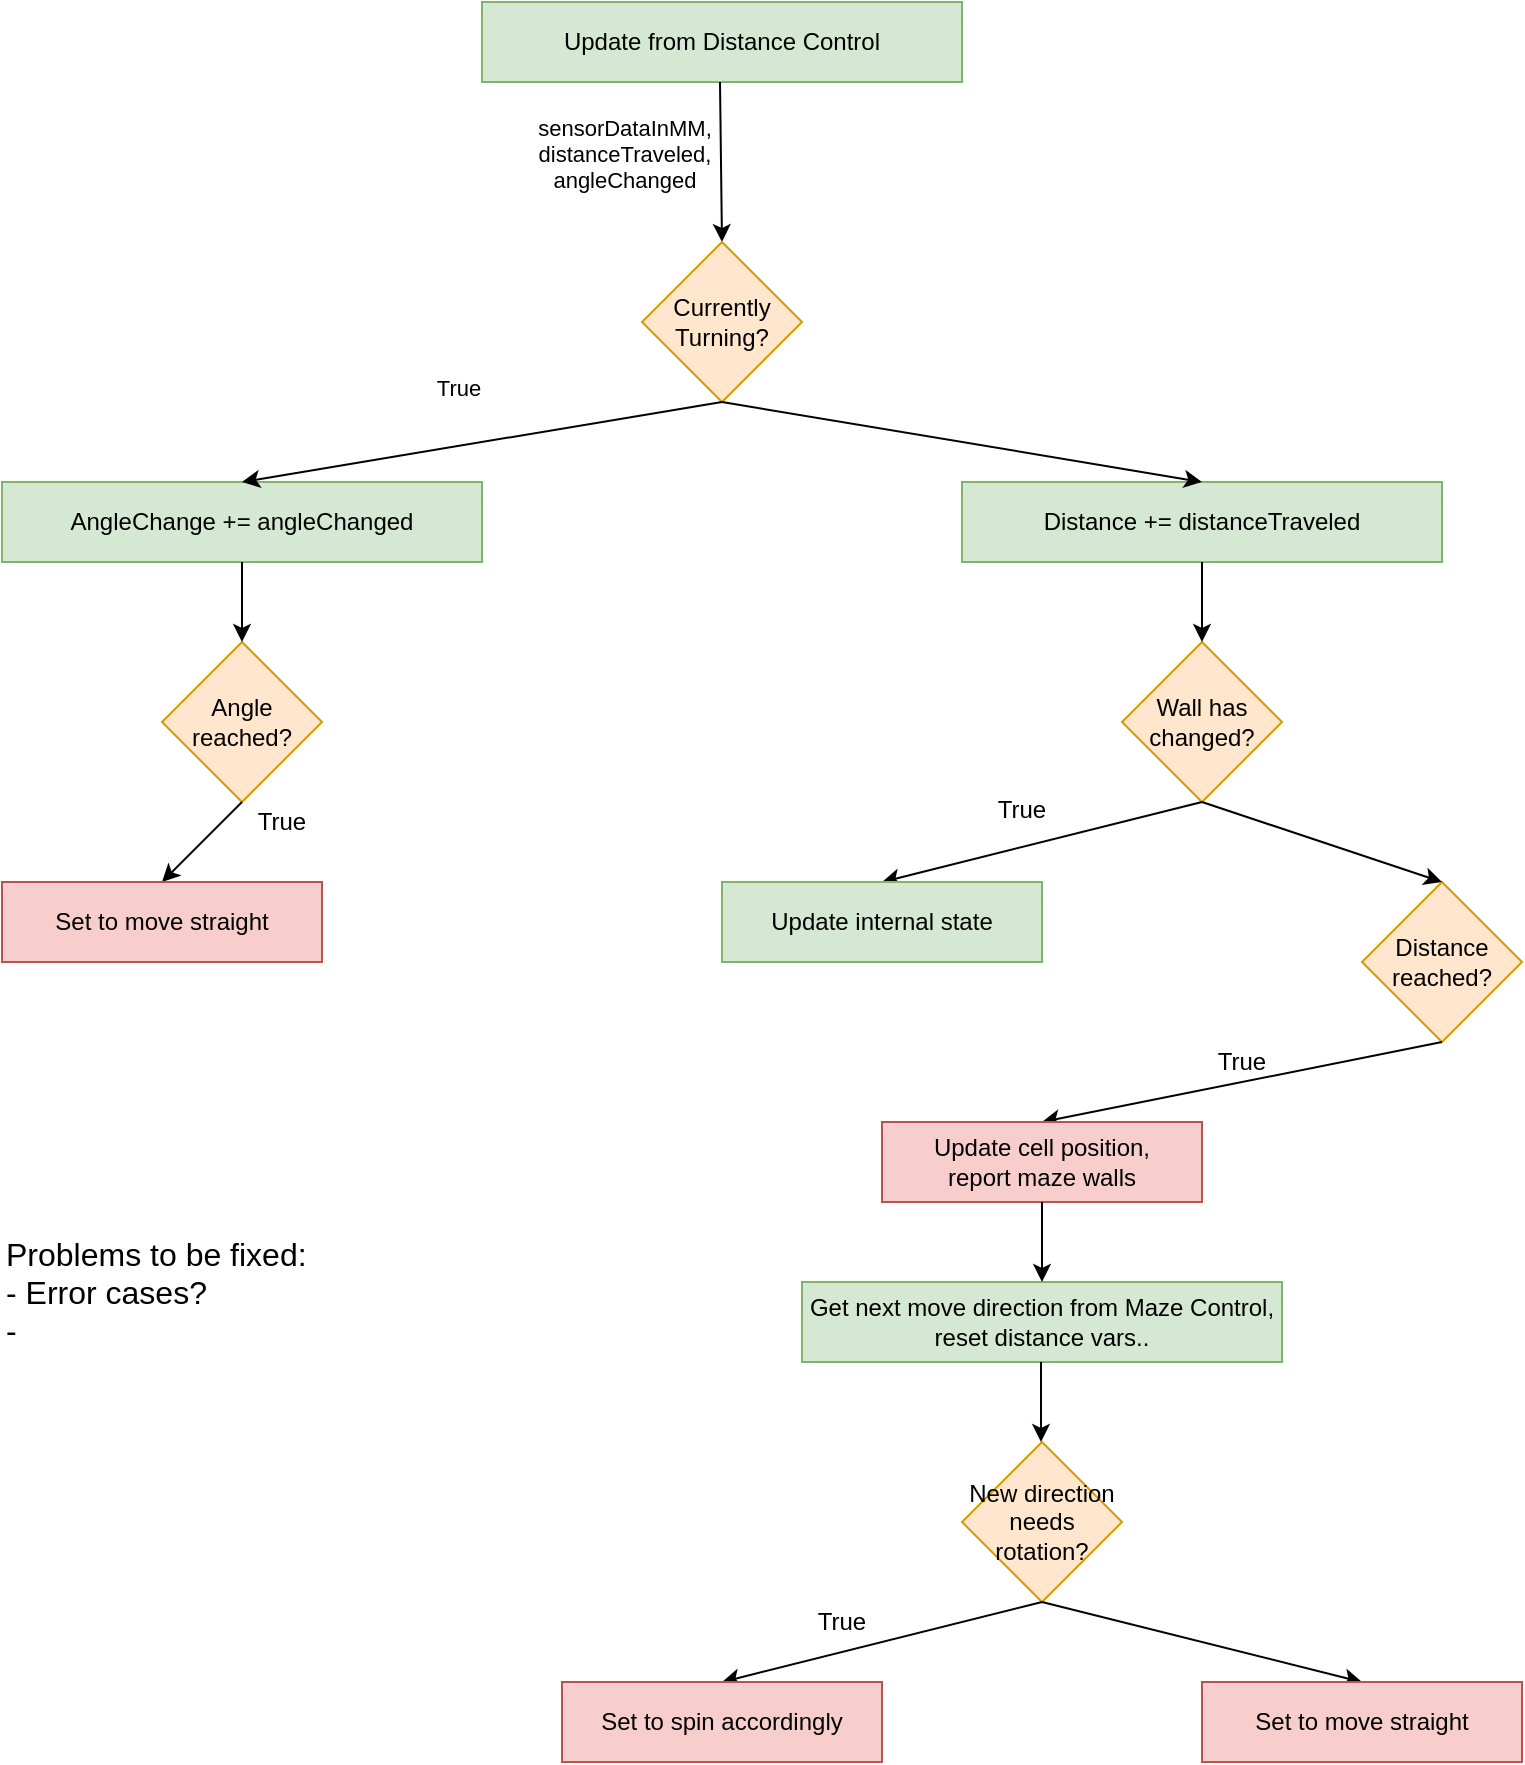 <mxfile version="14.4.8" type="device"><diagram id="zhvrsy8GT4eVC54TQwAV" name="Page-1"><mxGraphModel dx="1422" dy="803" grid="1" gridSize="10" guides="1" tooltips="1" connect="1" arrows="1" fold="1" page="1" pageScale="1" pageWidth="850" pageHeight="1100" math="0" shadow="0"><root><mxCell id="0"/><mxCell id="1" parent="0"/><mxCell id="CDTs4MyFWM2ux_Y4oE1e-9" value="Update from Distance Control" style="rounded=0;whiteSpace=wrap;html=1;fillColor=#d5e8d4;strokeColor=#82b366;" parent="1" vertex="1"><mxGeometry x="280" y="40" width="240" height="40" as="geometry"/></mxCell><mxCell id="CDTs4MyFWM2ux_Y4oE1e-18" style="edgeStyle=orthogonalEdgeStyle;rounded=0;orthogonalLoop=1;jettySize=auto;html=1;exitX=0.5;exitY=1;exitDx=0;exitDy=0;entryX=0.5;entryY=0;entryDx=0;entryDy=0;" parent="1" target="CDTs4MyFWM2ux_Y4oE1e-21" edge="1"><mxGeometry relative="1" as="geometry"><mxPoint x="399" y="80" as="sourcePoint"/><mxPoint x="400" y="210" as="targetPoint"/></mxGeometry></mxCell><mxCell id="CDTs4MyFWM2ux_Y4oE1e-19" value="&lt;div&gt;sensorDataInMM, &lt;br&gt;&lt;/div&gt;&lt;div&gt;distanceTraveled, &lt;br&gt;&lt;/div&gt;&lt;div&gt;angleChanged&lt;br&gt;&lt;/div&gt;" style="edgeLabel;html=1;align=center;verticalAlign=middle;resizable=0;points=[];" parent="CDTs4MyFWM2ux_Y4oE1e-18" vertex="1" connectable="0"><mxGeometry x="-0.122" y="1" relative="1" as="geometry"><mxPoint x="-50" as="offset"/></mxGeometry></mxCell><mxCell id="CDTs4MyFWM2ux_Y4oE1e-21" value="Currently Turning?" style="rhombus;whiteSpace=wrap;html=1;rounded=0;fillColor=#ffe6cc;strokeColor=#d79b00;" parent="1" vertex="1"><mxGeometry x="360" y="160" width="80" height="80" as="geometry"/></mxCell><mxCell id="CDTs4MyFWM2ux_Y4oE1e-22" value="AngleChange += angleChanged" style="rounded=0;whiteSpace=wrap;html=1;fillColor=#d5e8d4;strokeColor=#82b366;" parent="1" vertex="1"><mxGeometry x="40" y="280" width="240" height="40" as="geometry"/></mxCell><mxCell id="CDTs4MyFWM2ux_Y4oE1e-23" value="" style="endArrow=classic;html=1;exitX=0.5;exitY=1;exitDx=0;exitDy=0;entryX=0.5;entryY=0;entryDx=0;entryDy=0;" parent="1" source="CDTs4MyFWM2ux_Y4oE1e-21" target="CDTs4MyFWM2ux_Y4oE1e-22" edge="1"><mxGeometry width="50" height="50" relative="1" as="geometry"><mxPoint x="360" y="290" as="sourcePoint"/><mxPoint x="410" y="240" as="targetPoint"/></mxGeometry></mxCell><mxCell id="CDTs4MyFWM2ux_Y4oE1e-24" value="True" style="edgeLabel;html=1;align=center;verticalAlign=middle;resizable=0;points=[];" parent="1" vertex="1" connectable="0"><mxGeometry x="270" y="272" as="geometry"><mxPoint x="-2" y="-39" as="offset"/></mxGeometry></mxCell><mxCell id="CDTs4MyFWM2ux_Y4oE1e-25" value="Distance += distanceTraveled" style="rounded=0;whiteSpace=wrap;html=1;fillColor=#d5e8d4;strokeColor=#82b366;" parent="1" vertex="1"><mxGeometry x="520" y="280" width="240" height="40" as="geometry"/></mxCell><mxCell id="CDTs4MyFWM2ux_Y4oE1e-26" value="" style="endArrow=classic;html=1;exitX=0.5;exitY=1;exitDx=0;exitDy=0;entryX=0.5;entryY=0;entryDx=0;entryDy=0;" parent="1" source="CDTs4MyFWM2ux_Y4oE1e-21" target="CDTs4MyFWM2ux_Y4oE1e-25" edge="1"><mxGeometry width="50" height="50" relative="1" as="geometry"><mxPoint x="380" y="220" as="sourcePoint"/><mxPoint x="410" y="240" as="targetPoint"/></mxGeometry></mxCell><mxCell id="CDTs4MyFWM2ux_Y4oE1e-27" value="Angle reached?" style="rhombus;whiteSpace=wrap;html=1;rounded=0;fillColor=#ffe6cc;strokeColor=#d79b00;" parent="1" vertex="1"><mxGeometry x="120" y="360" width="80" height="80" as="geometry"/></mxCell><mxCell id="CDTs4MyFWM2ux_Y4oE1e-28" value="" style="endArrow=classic;html=1;exitX=0.5;exitY=1;exitDx=0;exitDy=0;entryX=0.5;entryY=0;entryDx=0;entryDy=0;" parent="1" source="CDTs4MyFWM2ux_Y4oE1e-22" target="CDTs4MyFWM2ux_Y4oE1e-27" edge="1"><mxGeometry width="50" height="50" relative="1" as="geometry"><mxPoint x="360" y="410" as="sourcePoint"/><mxPoint x="410" y="360" as="targetPoint"/></mxGeometry></mxCell><mxCell id="CDTs4MyFWM2ux_Y4oE1e-29" value="" style="endArrow=classic;html=1;exitX=0.5;exitY=1;exitDx=0;exitDy=0;entryX=0.5;entryY=0;entryDx=0;entryDy=0;" parent="1" source="CDTs4MyFWM2ux_Y4oE1e-27" target="CDTs4MyFWM2ux_Y4oE1e-30" edge="1"><mxGeometry width="50" height="50" relative="1" as="geometry"><mxPoint x="360" y="410" as="sourcePoint"/><mxPoint x="160" y="490" as="targetPoint"/></mxGeometry></mxCell><mxCell id="CDTs4MyFWM2ux_Y4oE1e-30" value="Set to move straight" style="rounded=0;whiteSpace=wrap;html=1;fillColor=#f8cecc;strokeColor=#b85450;" parent="1" vertex="1"><mxGeometry x="40" y="480" width="160" height="40" as="geometry"/></mxCell><mxCell id="CDTs4MyFWM2ux_Y4oE1e-31" value="True" style="text;html=1;strokeColor=none;fillColor=none;align=center;verticalAlign=middle;whiteSpace=wrap;rounded=0;" parent="1" vertex="1"><mxGeometry x="160" y="440" width="40" height="20" as="geometry"/></mxCell><mxCell id="CDTs4MyFWM2ux_Y4oE1e-32" value="Wall has changed?" style="rhombus;whiteSpace=wrap;html=1;rounded=0;fillColor=#ffe6cc;strokeColor=#d79b00;" parent="1" vertex="1"><mxGeometry x="600" y="360" width="80" height="80" as="geometry"/></mxCell><mxCell id="CDTs4MyFWM2ux_Y4oE1e-33" value="" style="endArrow=classic;html=1;exitX=0.5;exitY=1;exitDx=0;exitDy=0;entryX=0.5;entryY=0;entryDx=0;entryDy=0;" parent="1" target="CDTs4MyFWM2ux_Y4oE1e-32" edge="1"><mxGeometry width="50" height="50" relative="1" as="geometry"><mxPoint x="640" y="320" as="sourcePoint"/><mxPoint x="890" y="360" as="targetPoint"/></mxGeometry></mxCell><mxCell id="CDTs4MyFWM2ux_Y4oE1e-34" value="" style="endArrow=classic;html=1;exitX=0.5;exitY=1;exitDx=0;exitDy=0;entryX=0.5;entryY=0;entryDx=0;entryDy=0;" parent="1" source="CDTs4MyFWM2ux_Y4oE1e-32" target="CDTs4MyFWM2ux_Y4oE1e-35" edge="1"><mxGeometry width="50" height="50" relative="1" as="geometry"><mxPoint x="840" y="410" as="sourcePoint"/><mxPoint x="640" y="490" as="targetPoint"/></mxGeometry></mxCell><mxCell id="CDTs4MyFWM2ux_Y4oE1e-35" value="&lt;div&gt;Update internal state&lt;/div&gt;" style="rounded=0;whiteSpace=wrap;html=1;fillColor=#d5e8d4;strokeColor=#82b366;" parent="1" vertex="1"><mxGeometry x="400" y="480" width="160" height="40" as="geometry"/></mxCell><mxCell id="CDTs4MyFWM2ux_Y4oE1e-36" value="True" style="text;html=1;strokeColor=none;fillColor=none;align=center;verticalAlign=middle;whiteSpace=wrap;rounded=0;" parent="1" vertex="1"><mxGeometry x="530" y="434" width="40" height="20" as="geometry"/></mxCell><mxCell id="CDTs4MyFWM2ux_Y4oE1e-38" value="Distance reached?" style="rhombus;whiteSpace=wrap;html=1;rounded=0;fillColor=#ffe6cc;strokeColor=#d79b00;" parent="1" vertex="1"><mxGeometry x="720" y="480" width="80" height="80" as="geometry"/></mxCell><mxCell id="CDTs4MyFWM2ux_Y4oE1e-39" value="" style="endArrow=classic;html=1;exitX=0.5;exitY=1;exitDx=0;exitDy=0;entryX=0.5;entryY=0;entryDx=0;entryDy=0;" parent="1" source="CDTs4MyFWM2ux_Y4oE1e-32" target="CDTs4MyFWM2ux_Y4oE1e-38" edge="1"><mxGeometry width="50" height="50" relative="1" as="geometry"><mxPoint x="400" y="490" as="sourcePoint"/><mxPoint x="450" y="440" as="targetPoint"/></mxGeometry></mxCell><mxCell id="CDTs4MyFWM2ux_Y4oE1e-40" value="" style="endArrow=classic;html=1;exitX=0.5;exitY=1;exitDx=0;exitDy=0;entryX=0.5;entryY=0;entryDx=0;entryDy=0;" parent="1" target="CDTs4MyFWM2ux_Y4oE1e-41" edge="1"><mxGeometry width="50" height="50" relative="1" as="geometry"><mxPoint x="760" y="560" as="sourcePoint"/><mxPoint x="760" y="610" as="targetPoint"/></mxGeometry></mxCell><mxCell id="CDTs4MyFWM2ux_Y4oE1e-41" value="&lt;div&gt;Update cell position,&lt;/div&gt;&lt;div&gt; report maze walls&lt;/div&gt;" style="rounded=0;whiteSpace=wrap;html=1;fillColor=#f8cecc;strokeColor=#b85450;" parent="1" vertex="1"><mxGeometry x="480" y="600" width="160" height="40" as="geometry"/></mxCell><mxCell id="CDTs4MyFWM2ux_Y4oE1e-42" value="True" style="text;html=1;strokeColor=none;fillColor=none;align=center;verticalAlign=middle;whiteSpace=wrap;rounded=0;" parent="1" vertex="1"><mxGeometry x="640" y="560" width="40" height="20" as="geometry"/></mxCell><mxCell id="CDTs4MyFWM2ux_Y4oE1e-43" value="&lt;div&gt;Get next move direction from Maze Control, reset distance vars..&lt;/div&gt;" style="rounded=0;whiteSpace=wrap;html=1;fillColor=#d5e8d4;strokeColor=#82b366;" parent="1" vertex="1"><mxGeometry x="440" y="680" width="240" height="40" as="geometry"/></mxCell><mxCell id="CDTs4MyFWM2ux_Y4oE1e-44" value="" style="endArrow=classic;html=1;exitX=0.5;exitY=1;exitDx=0;exitDy=0;entryX=0.5;entryY=0;entryDx=0;entryDy=0;" parent="1" source="CDTs4MyFWM2ux_Y4oE1e-41" target="CDTs4MyFWM2ux_Y4oE1e-43" edge="1"><mxGeometry width="50" height="50" relative="1" as="geometry"><mxPoint x="400" y="630" as="sourcePoint"/><mxPoint x="450" y="580" as="targetPoint"/></mxGeometry></mxCell><mxCell id="CDTs4MyFWM2ux_Y4oE1e-45" value="New direction needs rotation?" style="rhombus;whiteSpace=wrap;html=1;rounded=0;fillColor=#ffe6cc;strokeColor=#d79b00;" parent="1" vertex="1"><mxGeometry x="520" y="760" width="80" height="80" as="geometry"/></mxCell><mxCell id="CDTs4MyFWM2ux_Y4oE1e-46" value="" style="endArrow=classic;html=1;exitX=0.5;exitY=1;exitDx=0;exitDy=0;entryX=0.5;entryY=0;entryDx=0;entryDy=0;" parent="1" edge="1"><mxGeometry width="50" height="50" relative="1" as="geometry"><mxPoint x="559.5" y="720" as="sourcePoint"/><mxPoint x="559.5" y="760" as="targetPoint"/></mxGeometry></mxCell><mxCell id="CDTs4MyFWM2ux_Y4oE1e-47" value="&lt;div style=&quot;font-size: 16px&quot; align=&quot;justify&quot;&gt;&lt;font style=&quot;font-size: 16px&quot;&gt;Problems to be fixed:&lt;/font&gt;&lt;/div&gt;&lt;div style=&quot;font-size: 16px&quot; align=&quot;justify&quot;&gt;&lt;font style=&quot;font-size: 16px&quot;&gt;- Error cases?&lt;/font&gt;&lt;/div&gt;&lt;div style=&quot;font-size: 16px&quot; align=&quot;justify&quot;&gt;&lt;font style=&quot;font-size: 16px&quot;&gt;- &lt;br&gt;&lt;/font&gt;&lt;/div&gt;" style="text;html=1;strokeColor=none;fillColor=none;align=left;verticalAlign=middle;whiteSpace=wrap;rounded=0;" parent="1" vertex="1"><mxGeometry x="40" y="560" width="320" height="250" as="geometry"/></mxCell><mxCell id="CDTs4MyFWM2ux_Y4oE1e-48" value="" style="endArrow=classic;html=1;exitX=0.5;exitY=1;exitDx=0;exitDy=0;entryX=0.5;entryY=0;entryDx=0;entryDy=0;" parent="1" target="CDTs4MyFWM2ux_Y4oE1e-49" edge="1"><mxGeometry width="50" height="50" relative="1" as="geometry"><mxPoint x="560" y="840" as="sourcePoint"/><mxPoint x="560" y="890" as="targetPoint"/></mxGeometry></mxCell><mxCell id="CDTs4MyFWM2ux_Y4oE1e-49" value="Set to spin accordingly" style="rounded=0;whiteSpace=wrap;html=1;fillColor=#f8cecc;strokeColor=#b85450;" parent="1" vertex="1"><mxGeometry x="320" y="880" width="160" height="40" as="geometry"/></mxCell><mxCell id="CDTs4MyFWM2ux_Y4oE1e-50" value="True" style="text;html=1;strokeColor=none;fillColor=none;align=center;verticalAlign=middle;whiteSpace=wrap;rounded=0;" parent="1" vertex="1"><mxGeometry x="440" y="840" width="40" height="20" as="geometry"/></mxCell><mxCell id="CDTs4MyFWM2ux_Y4oE1e-51" value="" style="endArrow=classic;html=1;entryX=0.5;entryY=0;entryDx=0;entryDy=0;exitX=0.5;exitY=1;exitDx=0;exitDy=0;" parent="1" source="CDTs4MyFWM2ux_Y4oE1e-45" target="CDTs4MyFWM2ux_Y4oE1e-52" edge="1"><mxGeometry width="50" height="50" relative="1" as="geometry"><mxPoint x="590" y="870" as="sourcePoint"/><mxPoint x="830" y="1010" as="targetPoint"/></mxGeometry></mxCell><mxCell id="CDTs4MyFWM2ux_Y4oE1e-52" value="Set to move straight" style="rounded=0;whiteSpace=wrap;html=1;fillColor=#f8cecc;strokeColor=#b85450;" parent="1" vertex="1"><mxGeometry x="640" y="880" width="160" height="40" as="geometry"/></mxCell></root></mxGraphModel></diagram></mxfile>